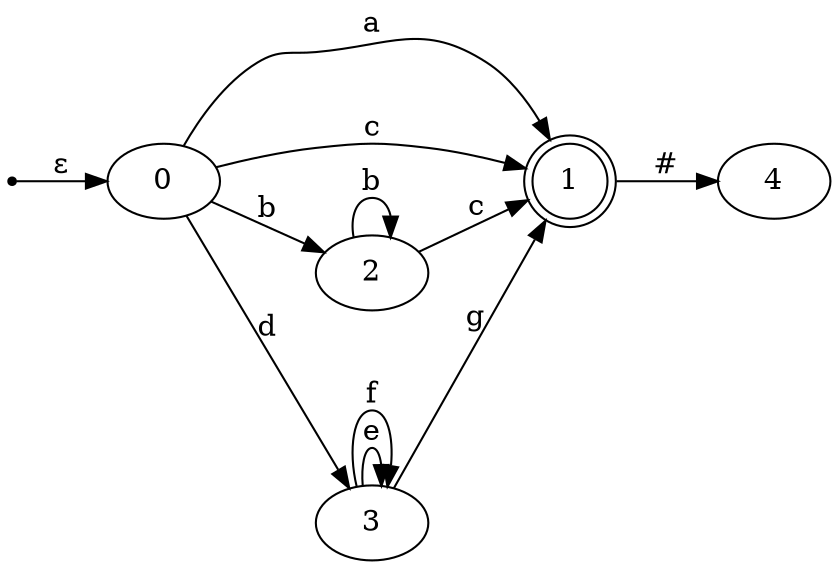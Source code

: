 digraph DFA {
  rankdir=LR;
  size="8,5";

  start [shape=point];
  1 [shape=doublecircle];
  start -> 0 [ label = "ε" ];
  0 -> 1 [ label = "a" ];
  0 -> 2 [ label = "b" ];
  0 -> 1 [ label = "c" ];
  0 -> 3 [ label = "d" ];
  1 -> 4 [ label = "#" ];
  2 -> 2 [ label = "b" ];
  2 -> 1 [ label = "c" ];
  3 -> 3 [ label = "e" ];
  3 -> 3 [ label = "f" ];
  3 -> 1 [ label = "g" ];
}